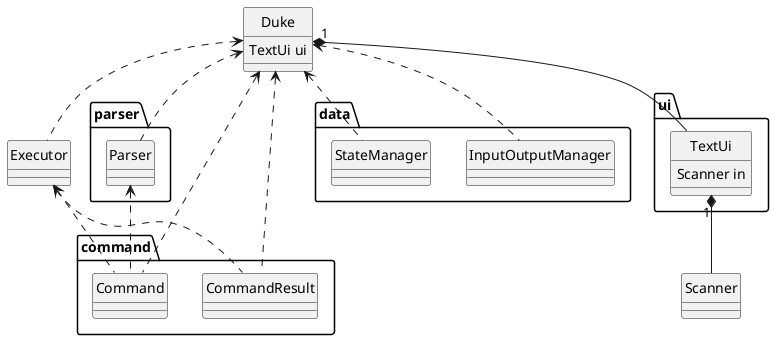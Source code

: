 @startuml

hide circle
skinparam classAttributeIconSize 0

class Duke {
    TextUi ui
}
class Executor
class Scanner

package parser {
    class Parser
}

package command {
    class Command
    class CommandResult
}

package data {
    class InputOutputManager
    class StateManager
}

package ui {
    class TextUi {
        Scanner in
    }
}

Duke "1" *-- TextUi
Duke <.. Parser
Duke <.. Command
Duke <.. CommandResult
Duke <.. Executor
Duke <.. InputOutputManager
Duke <.. StateManager

Parser <.. Command
Executor <.. Command
Executor <.. CommandResult

TextUi "1" *-- Scanner

@enduml